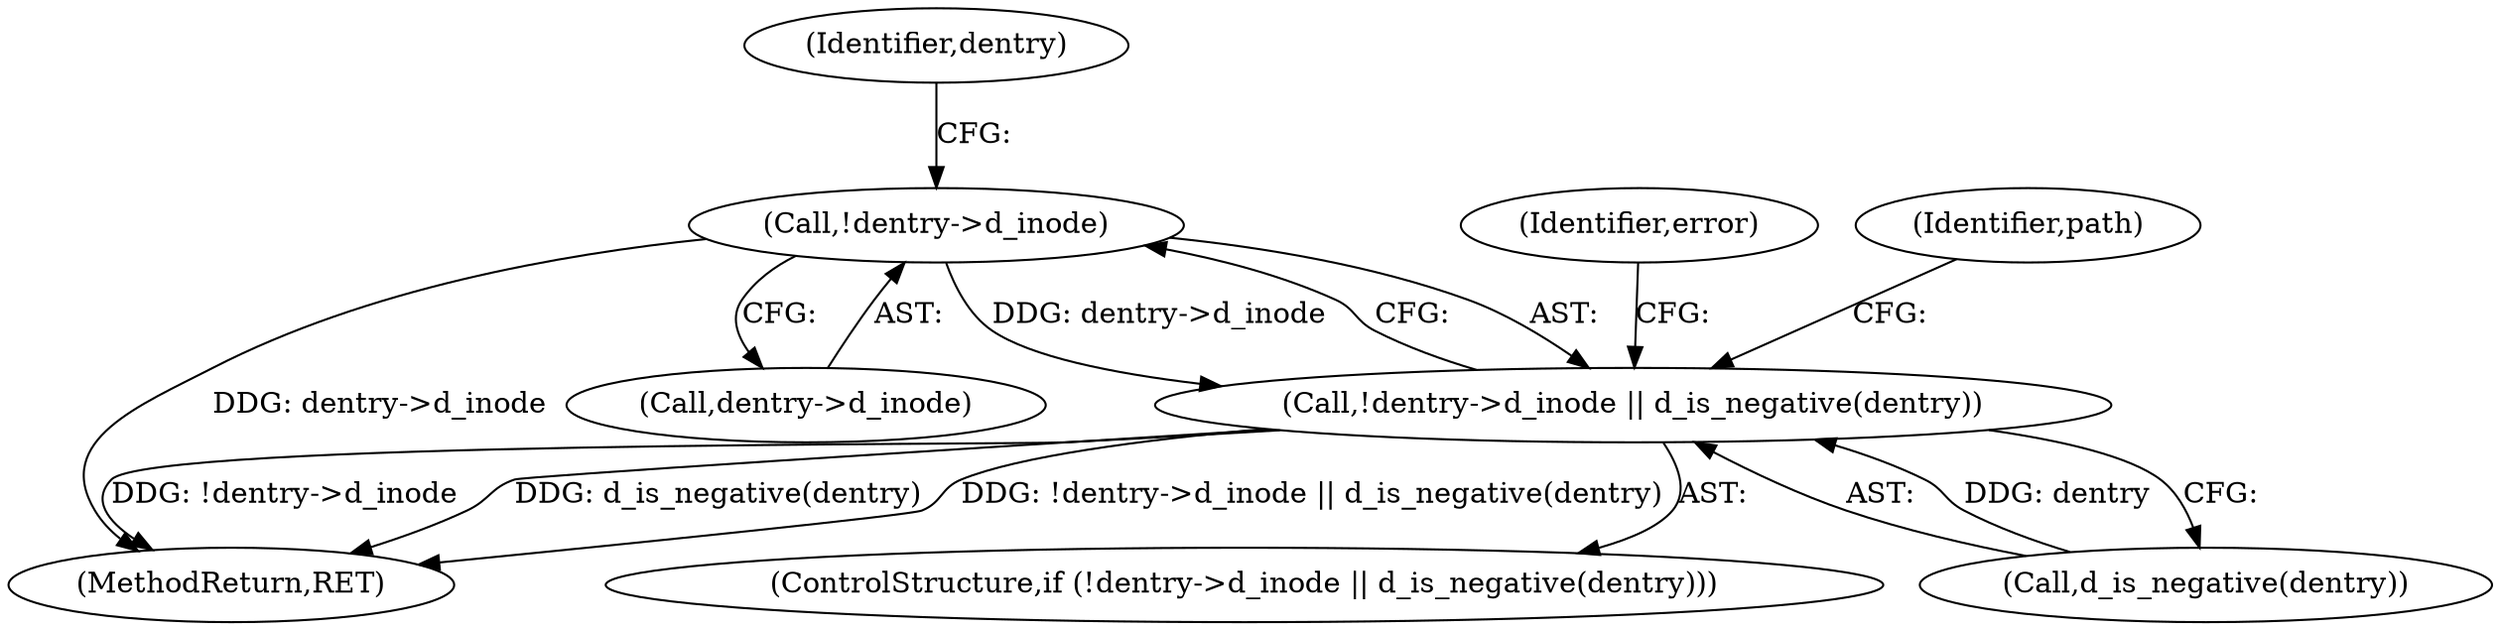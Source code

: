 digraph "0_linux_295dc39d941dc2ae53d5c170365af4c9d5c16212@pointer" {
"1000247" [label="(Call,!dentry->d_inode)"];
"1000246" [label="(Call,!dentry->d_inode || d_is_negative(dentry))"];
"1000296" [label="(MethodReturn,RET)"];
"1000245" [label="(ControlStructure,if (!dentry->d_inode || d_is_negative(dentry)))"];
"1000247" [label="(Call,!dentry->d_inode)"];
"1000246" [label="(Call,!dentry->d_inode || d_is_negative(dentry))"];
"1000263" [label="(Identifier,path)"];
"1000248" [label="(Call,dentry->d_inode)"];
"1000252" [label="(Identifier,dentry)"];
"1000251" [label="(Call,d_is_negative(dentry))"];
"1000255" [label="(Identifier,error)"];
"1000247" -> "1000246"  [label="AST: "];
"1000247" -> "1000248"  [label="CFG: "];
"1000248" -> "1000247"  [label="AST: "];
"1000252" -> "1000247"  [label="CFG: "];
"1000246" -> "1000247"  [label="CFG: "];
"1000247" -> "1000296"  [label="DDG: dentry->d_inode"];
"1000247" -> "1000246"  [label="DDG: dentry->d_inode"];
"1000246" -> "1000245"  [label="AST: "];
"1000246" -> "1000251"  [label="CFG: "];
"1000251" -> "1000246"  [label="AST: "];
"1000255" -> "1000246"  [label="CFG: "];
"1000263" -> "1000246"  [label="CFG: "];
"1000246" -> "1000296"  [label="DDG: d_is_negative(dentry)"];
"1000246" -> "1000296"  [label="DDG: !dentry->d_inode || d_is_negative(dentry)"];
"1000246" -> "1000296"  [label="DDG: !dentry->d_inode"];
"1000251" -> "1000246"  [label="DDG: dentry"];
}
